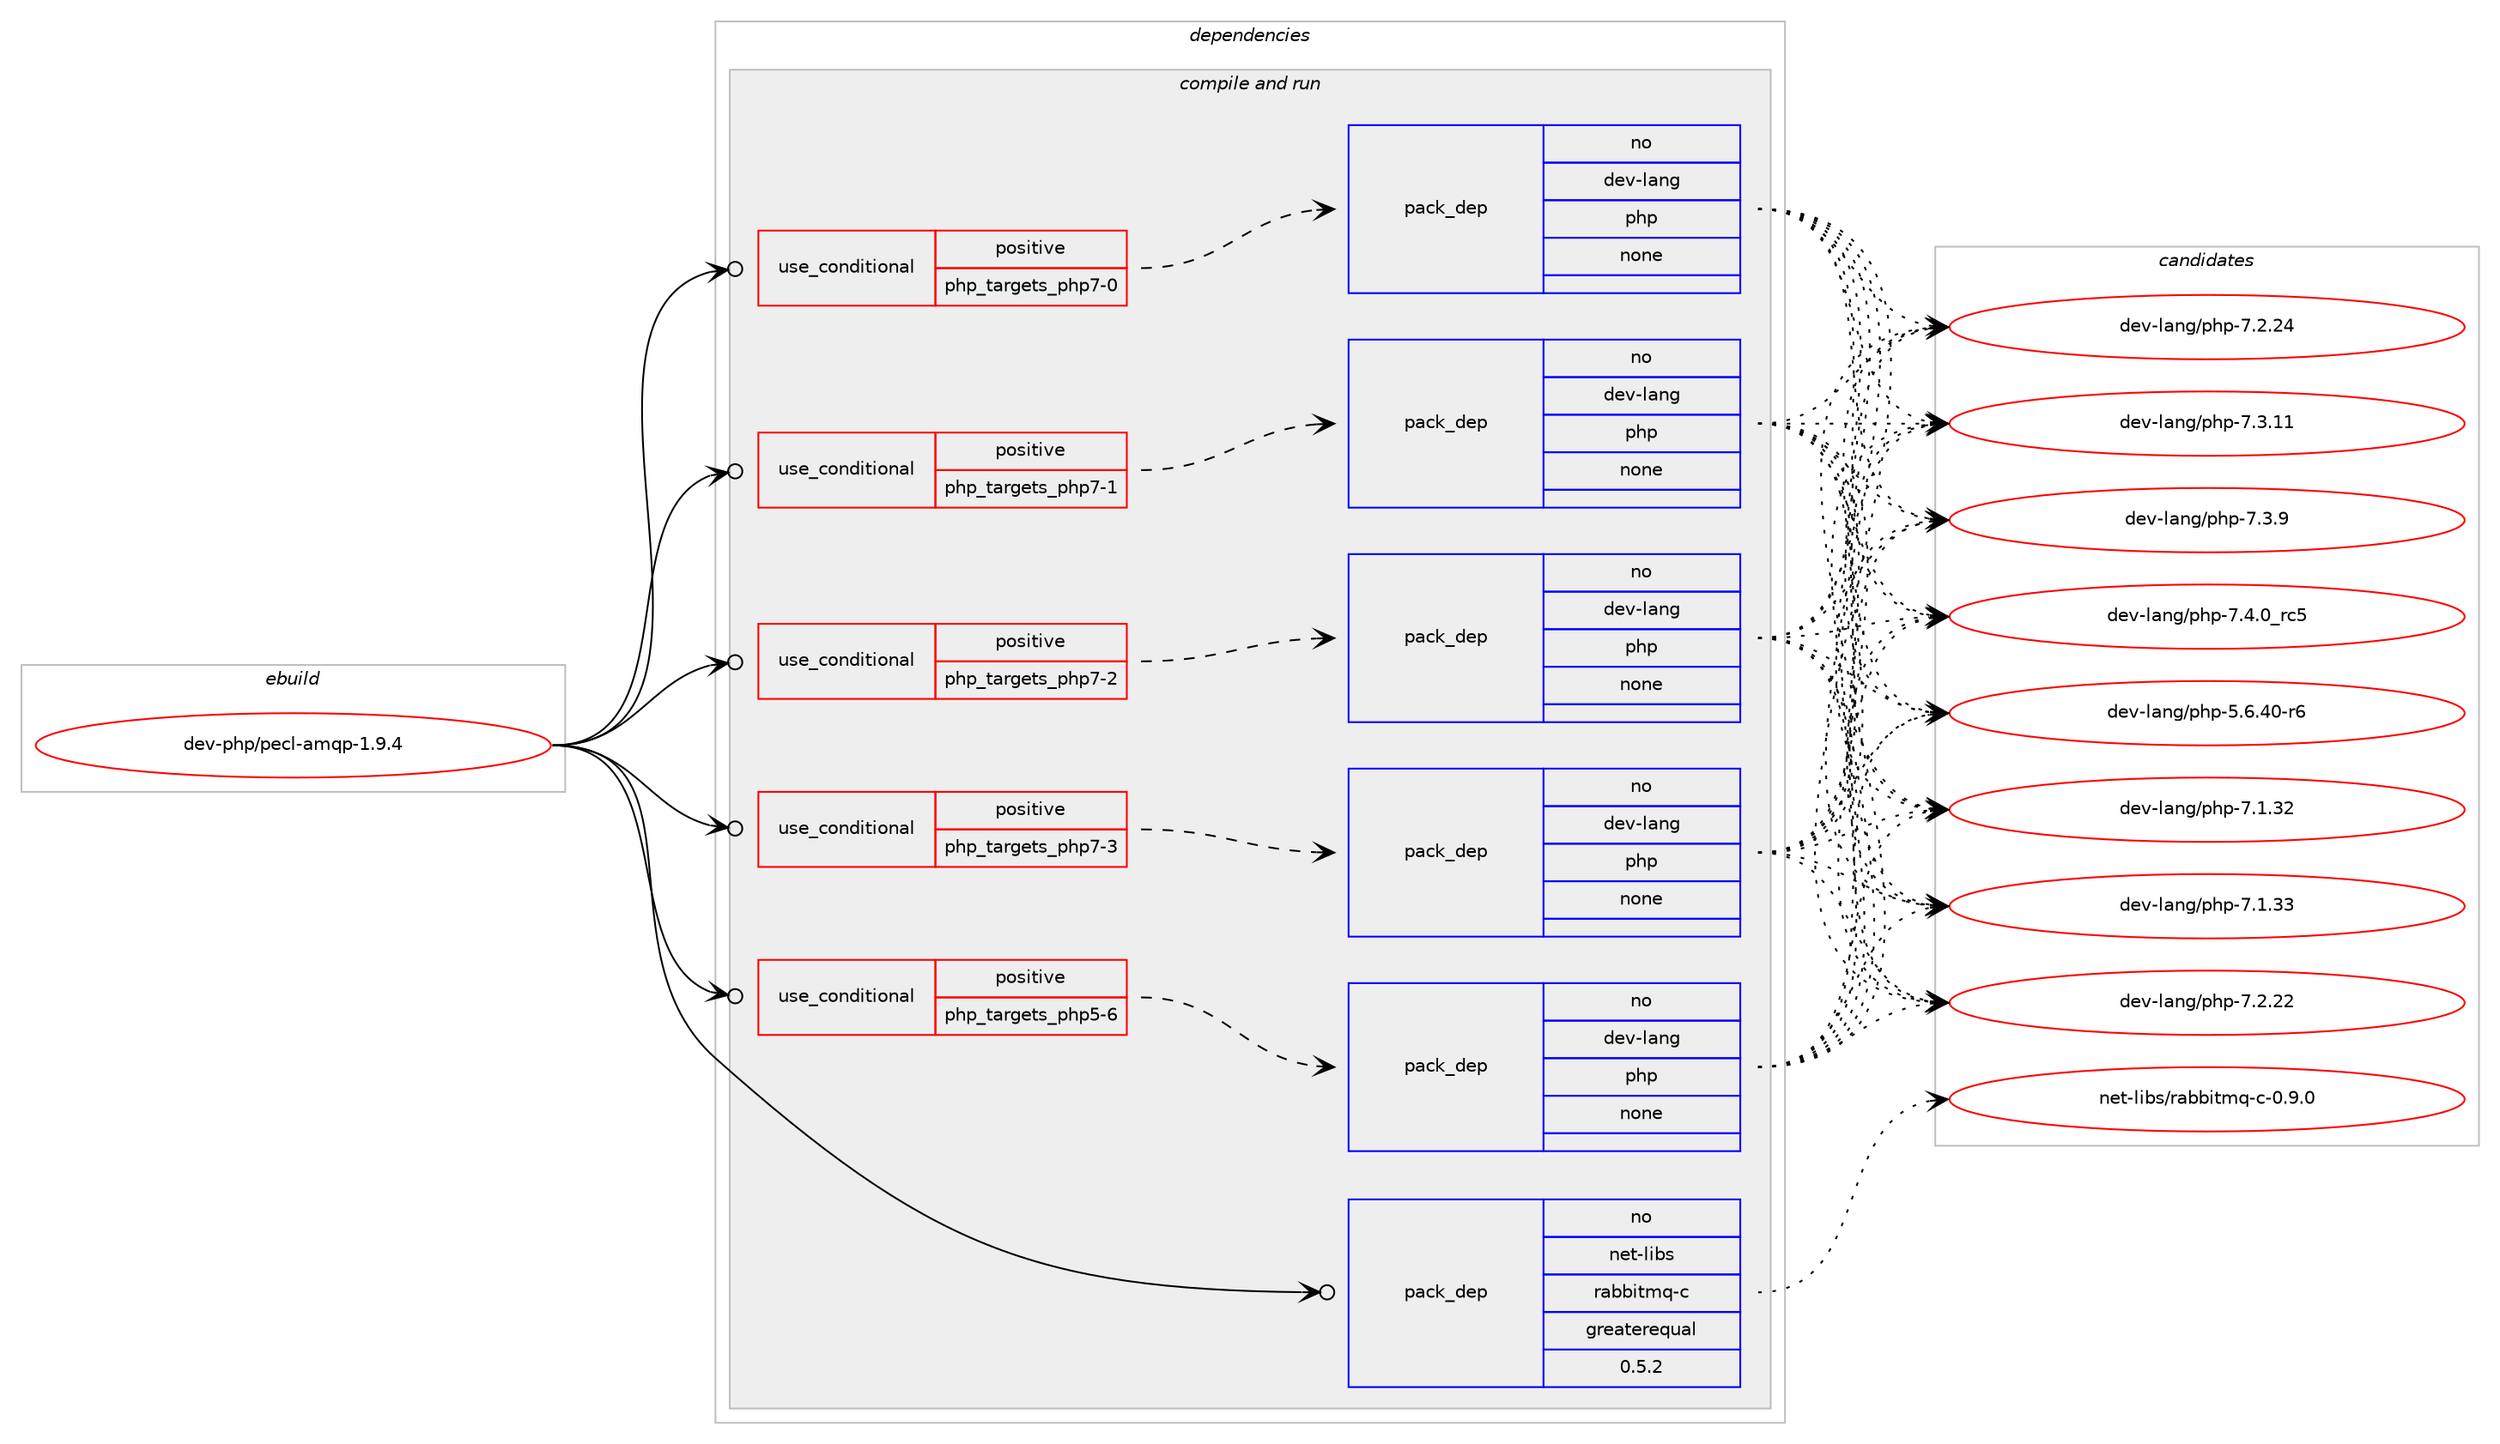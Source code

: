 digraph prolog {

# *************
# Graph options
# *************

newrank=true;
concentrate=true;
compound=true;
graph [rankdir=LR,fontname=Helvetica,fontsize=10,ranksep=1.5];#, ranksep=2.5, nodesep=0.2];
edge  [arrowhead=vee];
node  [fontname=Helvetica,fontsize=10];

# **********
# The ebuild
# **********

subgraph cluster_leftcol {
color=gray;
rank=same;
label=<<i>ebuild</i>>;
id [label="dev-php/pecl-amqp-1.9.4", color=red, width=4, href="../dev-php/pecl-amqp-1.9.4.svg"];
}

# ****************
# The dependencies
# ****************

subgraph cluster_midcol {
color=gray;
label=<<i>dependencies</i>>;
subgraph cluster_compile {
fillcolor="#eeeeee";
style=filled;
label=<<i>compile</i>>;
}
subgraph cluster_compileandrun {
fillcolor="#eeeeee";
style=filled;
label=<<i>compile and run</i>>;
subgraph cond134776 {
dependency589602 [label=<<TABLE BORDER="0" CELLBORDER="1" CELLSPACING="0" CELLPADDING="4"><TR><TD ROWSPAN="3" CELLPADDING="10">use_conditional</TD></TR><TR><TD>positive</TD></TR><TR><TD>php_targets_php5-6</TD></TR></TABLE>>, shape=none, color=red];
subgraph pack443151 {
dependency589603 [label=<<TABLE BORDER="0" CELLBORDER="1" CELLSPACING="0" CELLPADDING="4" WIDTH="220"><TR><TD ROWSPAN="6" CELLPADDING="30">pack_dep</TD></TR><TR><TD WIDTH="110">no</TD></TR><TR><TD>dev-lang</TD></TR><TR><TD>php</TD></TR><TR><TD>none</TD></TR><TR><TD></TD></TR></TABLE>>, shape=none, color=blue];
}
dependency589602:e -> dependency589603:w [weight=20,style="dashed",arrowhead="vee"];
}
id:e -> dependency589602:w [weight=20,style="solid",arrowhead="odotvee"];
subgraph cond134777 {
dependency589604 [label=<<TABLE BORDER="0" CELLBORDER="1" CELLSPACING="0" CELLPADDING="4"><TR><TD ROWSPAN="3" CELLPADDING="10">use_conditional</TD></TR><TR><TD>positive</TD></TR><TR><TD>php_targets_php7-0</TD></TR></TABLE>>, shape=none, color=red];
subgraph pack443152 {
dependency589605 [label=<<TABLE BORDER="0" CELLBORDER="1" CELLSPACING="0" CELLPADDING="4" WIDTH="220"><TR><TD ROWSPAN="6" CELLPADDING="30">pack_dep</TD></TR><TR><TD WIDTH="110">no</TD></TR><TR><TD>dev-lang</TD></TR><TR><TD>php</TD></TR><TR><TD>none</TD></TR><TR><TD></TD></TR></TABLE>>, shape=none, color=blue];
}
dependency589604:e -> dependency589605:w [weight=20,style="dashed",arrowhead="vee"];
}
id:e -> dependency589604:w [weight=20,style="solid",arrowhead="odotvee"];
subgraph cond134778 {
dependency589606 [label=<<TABLE BORDER="0" CELLBORDER="1" CELLSPACING="0" CELLPADDING="4"><TR><TD ROWSPAN="3" CELLPADDING="10">use_conditional</TD></TR><TR><TD>positive</TD></TR><TR><TD>php_targets_php7-1</TD></TR></TABLE>>, shape=none, color=red];
subgraph pack443153 {
dependency589607 [label=<<TABLE BORDER="0" CELLBORDER="1" CELLSPACING="0" CELLPADDING="4" WIDTH="220"><TR><TD ROWSPAN="6" CELLPADDING="30">pack_dep</TD></TR><TR><TD WIDTH="110">no</TD></TR><TR><TD>dev-lang</TD></TR><TR><TD>php</TD></TR><TR><TD>none</TD></TR><TR><TD></TD></TR></TABLE>>, shape=none, color=blue];
}
dependency589606:e -> dependency589607:w [weight=20,style="dashed",arrowhead="vee"];
}
id:e -> dependency589606:w [weight=20,style="solid",arrowhead="odotvee"];
subgraph cond134779 {
dependency589608 [label=<<TABLE BORDER="0" CELLBORDER="1" CELLSPACING="0" CELLPADDING="4"><TR><TD ROWSPAN="3" CELLPADDING="10">use_conditional</TD></TR><TR><TD>positive</TD></TR><TR><TD>php_targets_php7-2</TD></TR></TABLE>>, shape=none, color=red];
subgraph pack443154 {
dependency589609 [label=<<TABLE BORDER="0" CELLBORDER="1" CELLSPACING="0" CELLPADDING="4" WIDTH="220"><TR><TD ROWSPAN="6" CELLPADDING="30">pack_dep</TD></TR><TR><TD WIDTH="110">no</TD></TR><TR><TD>dev-lang</TD></TR><TR><TD>php</TD></TR><TR><TD>none</TD></TR><TR><TD></TD></TR></TABLE>>, shape=none, color=blue];
}
dependency589608:e -> dependency589609:w [weight=20,style="dashed",arrowhead="vee"];
}
id:e -> dependency589608:w [weight=20,style="solid",arrowhead="odotvee"];
subgraph cond134780 {
dependency589610 [label=<<TABLE BORDER="0" CELLBORDER="1" CELLSPACING="0" CELLPADDING="4"><TR><TD ROWSPAN="3" CELLPADDING="10">use_conditional</TD></TR><TR><TD>positive</TD></TR><TR><TD>php_targets_php7-3</TD></TR></TABLE>>, shape=none, color=red];
subgraph pack443155 {
dependency589611 [label=<<TABLE BORDER="0" CELLBORDER="1" CELLSPACING="0" CELLPADDING="4" WIDTH="220"><TR><TD ROWSPAN="6" CELLPADDING="30">pack_dep</TD></TR><TR><TD WIDTH="110">no</TD></TR><TR><TD>dev-lang</TD></TR><TR><TD>php</TD></TR><TR><TD>none</TD></TR><TR><TD></TD></TR></TABLE>>, shape=none, color=blue];
}
dependency589610:e -> dependency589611:w [weight=20,style="dashed",arrowhead="vee"];
}
id:e -> dependency589610:w [weight=20,style="solid",arrowhead="odotvee"];
subgraph pack443156 {
dependency589612 [label=<<TABLE BORDER="0" CELLBORDER="1" CELLSPACING="0" CELLPADDING="4" WIDTH="220"><TR><TD ROWSPAN="6" CELLPADDING="30">pack_dep</TD></TR><TR><TD WIDTH="110">no</TD></TR><TR><TD>net-libs</TD></TR><TR><TD>rabbitmq-c</TD></TR><TR><TD>greaterequal</TD></TR><TR><TD>0.5.2</TD></TR></TABLE>>, shape=none, color=blue];
}
id:e -> dependency589612:w [weight=20,style="solid",arrowhead="odotvee"];
}
subgraph cluster_run {
fillcolor="#eeeeee";
style=filled;
label=<<i>run</i>>;
}
}

# **************
# The candidates
# **************

subgraph cluster_choices {
rank=same;
color=gray;
label=<<i>candidates</i>>;

subgraph choice443151 {
color=black;
nodesep=1;
choice100101118451089711010347112104112455346544652484511454 [label="dev-lang/php-5.6.40-r6", color=red, width=4,href="../dev-lang/php-5.6.40-r6.svg"];
choice10010111845108971101034711210411245554649465150 [label="dev-lang/php-7.1.32", color=red, width=4,href="../dev-lang/php-7.1.32.svg"];
choice10010111845108971101034711210411245554649465151 [label="dev-lang/php-7.1.33", color=red, width=4,href="../dev-lang/php-7.1.33.svg"];
choice10010111845108971101034711210411245554650465050 [label="dev-lang/php-7.2.22", color=red, width=4,href="../dev-lang/php-7.2.22.svg"];
choice10010111845108971101034711210411245554650465052 [label="dev-lang/php-7.2.24", color=red, width=4,href="../dev-lang/php-7.2.24.svg"];
choice10010111845108971101034711210411245554651464949 [label="dev-lang/php-7.3.11", color=red, width=4,href="../dev-lang/php-7.3.11.svg"];
choice100101118451089711010347112104112455546514657 [label="dev-lang/php-7.3.9", color=red, width=4,href="../dev-lang/php-7.3.9.svg"];
choice100101118451089711010347112104112455546524648951149953 [label="dev-lang/php-7.4.0_rc5", color=red, width=4,href="../dev-lang/php-7.4.0_rc5.svg"];
dependency589603:e -> choice100101118451089711010347112104112455346544652484511454:w [style=dotted,weight="100"];
dependency589603:e -> choice10010111845108971101034711210411245554649465150:w [style=dotted,weight="100"];
dependency589603:e -> choice10010111845108971101034711210411245554649465151:w [style=dotted,weight="100"];
dependency589603:e -> choice10010111845108971101034711210411245554650465050:w [style=dotted,weight="100"];
dependency589603:e -> choice10010111845108971101034711210411245554650465052:w [style=dotted,weight="100"];
dependency589603:e -> choice10010111845108971101034711210411245554651464949:w [style=dotted,weight="100"];
dependency589603:e -> choice100101118451089711010347112104112455546514657:w [style=dotted,weight="100"];
dependency589603:e -> choice100101118451089711010347112104112455546524648951149953:w [style=dotted,weight="100"];
}
subgraph choice443152 {
color=black;
nodesep=1;
choice100101118451089711010347112104112455346544652484511454 [label="dev-lang/php-5.6.40-r6", color=red, width=4,href="../dev-lang/php-5.6.40-r6.svg"];
choice10010111845108971101034711210411245554649465150 [label="dev-lang/php-7.1.32", color=red, width=4,href="../dev-lang/php-7.1.32.svg"];
choice10010111845108971101034711210411245554649465151 [label="dev-lang/php-7.1.33", color=red, width=4,href="../dev-lang/php-7.1.33.svg"];
choice10010111845108971101034711210411245554650465050 [label="dev-lang/php-7.2.22", color=red, width=4,href="../dev-lang/php-7.2.22.svg"];
choice10010111845108971101034711210411245554650465052 [label="dev-lang/php-7.2.24", color=red, width=4,href="../dev-lang/php-7.2.24.svg"];
choice10010111845108971101034711210411245554651464949 [label="dev-lang/php-7.3.11", color=red, width=4,href="../dev-lang/php-7.3.11.svg"];
choice100101118451089711010347112104112455546514657 [label="dev-lang/php-7.3.9", color=red, width=4,href="../dev-lang/php-7.3.9.svg"];
choice100101118451089711010347112104112455546524648951149953 [label="dev-lang/php-7.4.0_rc5", color=red, width=4,href="../dev-lang/php-7.4.0_rc5.svg"];
dependency589605:e -> choice100101118451089711010347112104112455346544652484511454:w [style=dotted,weight="100"];
dependency589605:e -> choice10010111845108971101034711210411245554649465150:w [style=dotted,weight="100"];
dependency589605:e -> choice10010111845108971101034711210411245554649465151:w [style=dotted,weight="100"];
dependency589605:e -> choice10010111845108971101034711210411245554650465050:w [style=dotted,weight="100"];
dependency589605:e -> choice10010111845108971101034711210411245554650465052:w [style=dotted,weight="100"];
dependency589605:e -> choice10010111845108971101034711210411245554651464949:w [style=dotted,weight="100"];
dependency589605:e -> choice100101118451089711010347112104112455546514657:w [style=dotted,weight="100"];
dependency589605:e -> choice100101118451089711010347112104112455546524648951149953:w [style=dotted,weight="100"];
}
subgraph choice443153 {
color=black;
nodesep=1;
choice100101118451089711010347112104112455346544652484511454 [label="dev-lang/php-5.6.40-r6", color=red, width=4,href="../dev-lang/php-5.6.40-r6.svg"];
choice10010111845108971101034711210411245554649465150 [label="dev-lang/php-7.1.32", color=red, width=4,href="../dev-lang/php-7.1.32.svg"];
choice10010111845108971101034711210411245554649465151 [label="dev-lang/php-7.1.33", color=red, width=4,href="../dev-lang/php-7.1.33.svg"];
choice10010111845108971101034711210411245554650465050 [label="dev-lang/php-7.2.22", color=red, width=4,href="../dev-lang/php-7.2.22.svg"];
choice10010111845108971101034711210411245554650465052 [label="dev-lang/php-7.2.24", color=red, width=4,href="../dev-lang/php-7.2.24.svg"];
choice10010111845108971101034711210411245554651464949 [label="dev-lang/php-7.3.11", color=red, width=4,href="../dev-lang/php-7.3.11.svg"];
choice100101118451089711010347112104112455546514657 [label="dev-lang/php-7.3.9", color=red, width=4,href="../dev-lang/php-7.3.9.svg"];
choice100101118451089711010347112104112455546524648951149953 [label="dev-lang/php-7.4.0_rc5", color=red, width=4,href="../dev-lang/php-7.4.0_rc5.svg"];
dependency589607:e -> choice100101118451089711010347112104112455346544652484511454:w [style=dotted,weight="100"];
dependency589607:e -> choice10010111845108971101034711210411245554649465150:w [style=dotted,weight="100"];
dependency589607:e -> choice10010111845108971101034711210411245554649465151:w [style=dotted,weight="100"];
dependency589607:e -> choice10010111845108971101034711210411245554650465050:w [style=dotted,weight="100"];
dependency589607:e -> choice10010111845108971101034711210411245554650465052:w [style=dotted,weight="100"];
dependency589607:e -> choice10010111845108971101034711210411245554651464949:w [style=dotted,weight="100"];
dependency589607:e -> choice100101118451089711010347112104112455546514657:w [style=dotted,weight="100"];
dependency589607:e -> choice100101118451089711010347112104112455546524648951149953:w [style=dotted,weight="100"];
}
subgraph choice443154 {
color=black;
nodesep=1;
choice100101118451089711010347112104112455346544652484511454 [label="dev-lang/php-5.6.40-r6", color=red, width=4,href="../dev-lang/php-5.6.40-r6.svg"];
choice10010111845108971101034711210411245554649465150 [label="dev-lang/php-7.1.32", color=red, width=4,href="../dev-lang/php-7.1.32.svg"];
choice10010111845108971101034711210411245554649465151 [label="dev-lang/php-7.1.33", color=red, width=4,href="../dev-lang/php-7.1.33.svg"];
choice10010111845108971101034711210411245554650465050 [label="dev-lang/php-7.2.22", color=red, width=4,href="../dev-lang/php-7.2.22.svg"];
choice10010111845108971101034711210411245554650465052 [label="dev-lang/php-7.2.24", color=red, width=4,href="../dev-lang/php-7.2.24.svg"];
choice10010111845108971101034711210411245554651464949 [label="dev-lang/php-7.3.11", color=red, width=4,href="../dev-lang/php-7.3.11.svg"];
choice100101118451089711010347112104112455546514657 [label="dev-lang/php-7.3.9", color=red, width=4,href="../dev-lang/php-7.3.9.svg"];
choice100101118451089711010347112104112455546524648951149953 [label="dev-lang/php-7.4.0_rc5", color=red, width=4,href="../dev-lang/php-7.4.0_rc5.svg"];
dependency589609:e -> choice100101118451089711010347112104112455346544652484511454:w [style=dotted,weight="100"];
dependency589609:e -> choice10010111845108971101034711210411245554649465150:w [style=dotted,weight="100"];
dependency589609:e -> choice10010111845108971101034711210411245554649465151:w [style=dotted,weight="100"];
dependency589609:e -> choice10010111845108971101034711210411245554650465050:w [style=dotted,weight="100"];
dependency589609:e -> choice10010111845108971101034711210411245554650465052:w [style=dotted,weight="100"];
dependency589609:e -> choice10010111845108971101034711210411245554651464949:w [style=dotted,weight="100"];
dependency589609:e -> choice100101118451089711010347112104112455546514657:w [style=dotted,weight="100"];
dependency589609:e -> choice100101118451089711010347112104112455546524648951149953:w [style=dotted,weight="100"];
}
subgraph choice443155 {
color=black;
nodesep=1;
choice100101118451089711010347112104112455346544652484511454 [label="dev-lang/php-5.6.40-r6", color=red, width=4,href="../dev-lang/php-5.6.40-r6.svg"];
choice10010111845108971101034711210411245554649465150 [label="dev-lang/php-7.1.32", color=red, width=4,href="../dev-lang/php-7.1.32.svg"];
choice10010111845108971101034711210411245554649465151 [label="dev-lang/php-7.1.33", color=red, width=4,href="../dev-lang/php-7.1.33.svg"];
choice10010111845108971101034711210411245554650465050 [label="dev-lang/php-7.2.22", color=red, width=4,href="../dev-lang/php-7.2.22.svg"];
choice10010111845108971101034711210411245554650465052 [label="dev-lang/php-7.2.24", color=red, width=4,href="../dev-lang/php-7.2.24.svg"];
choice10010111845108971101034711210411245554651464949 [label="dev-lang/php-7.3.11", color=red, width=4,href="../dev-lang/php-7.3.11.svg"];
choice100101118451089711010347112104112455546514657 [label="dev-lang/php-7.3.9", color=red, width=4,href="../dev-lang/php-7.3.9.svg"];
choice100101118451089711010347112104112455546524648951149953 [label="dev-lang/php-7.4.0_rc5", color=red, width=4,href="../dev-lang/php-7.4.0_rc5.svg"];
dependency589611:e -> choice100101118451089711010347112104112455346544652484511454:w [style=dotted,weight="100"];
dependency589611:e -> choice10010111845108971101034711210411245554649465150:w [style=dotted,weight="100"];
dependency589611:e -> choice10010111845108971101034711210411245554649465151:w [style=dotted,weight="100"];
dependency589611:e -> choice10010111845108971101034711210411245554650465050:w [style=dotted,weight="100"];
dependency589611:e -> choice10010111845108971101034711210411245554650465052:w [style=dotted,weight="100"];
dependency589611:e -> choice10010111845108971101034711210411245554651464949:w [style=dotted,weight="100"];
dependency589611:e -> choice100101118451089711010347112104112455546514657:w [style=dotted,weight="100"];
dependency589611:e -> choice100101118451089711010347112104112455546524648951149953:w [style=dotted,weight="100"];
}
subgraph choice443156 {
color=black;
nodesep=1;
choice1101011164510810598115471149798981051161091134599454846574648 [label="net-libs/rabbitmq-c-0.9.0", color=red, width=4,href="../net-libs/rabbitmq-c-0.9.0.svg"];
dependency589612:e -> choice1101011164510810598115471149798981051161091134599454846574648:w [style=dotted,weight="100"];
}
}

}
